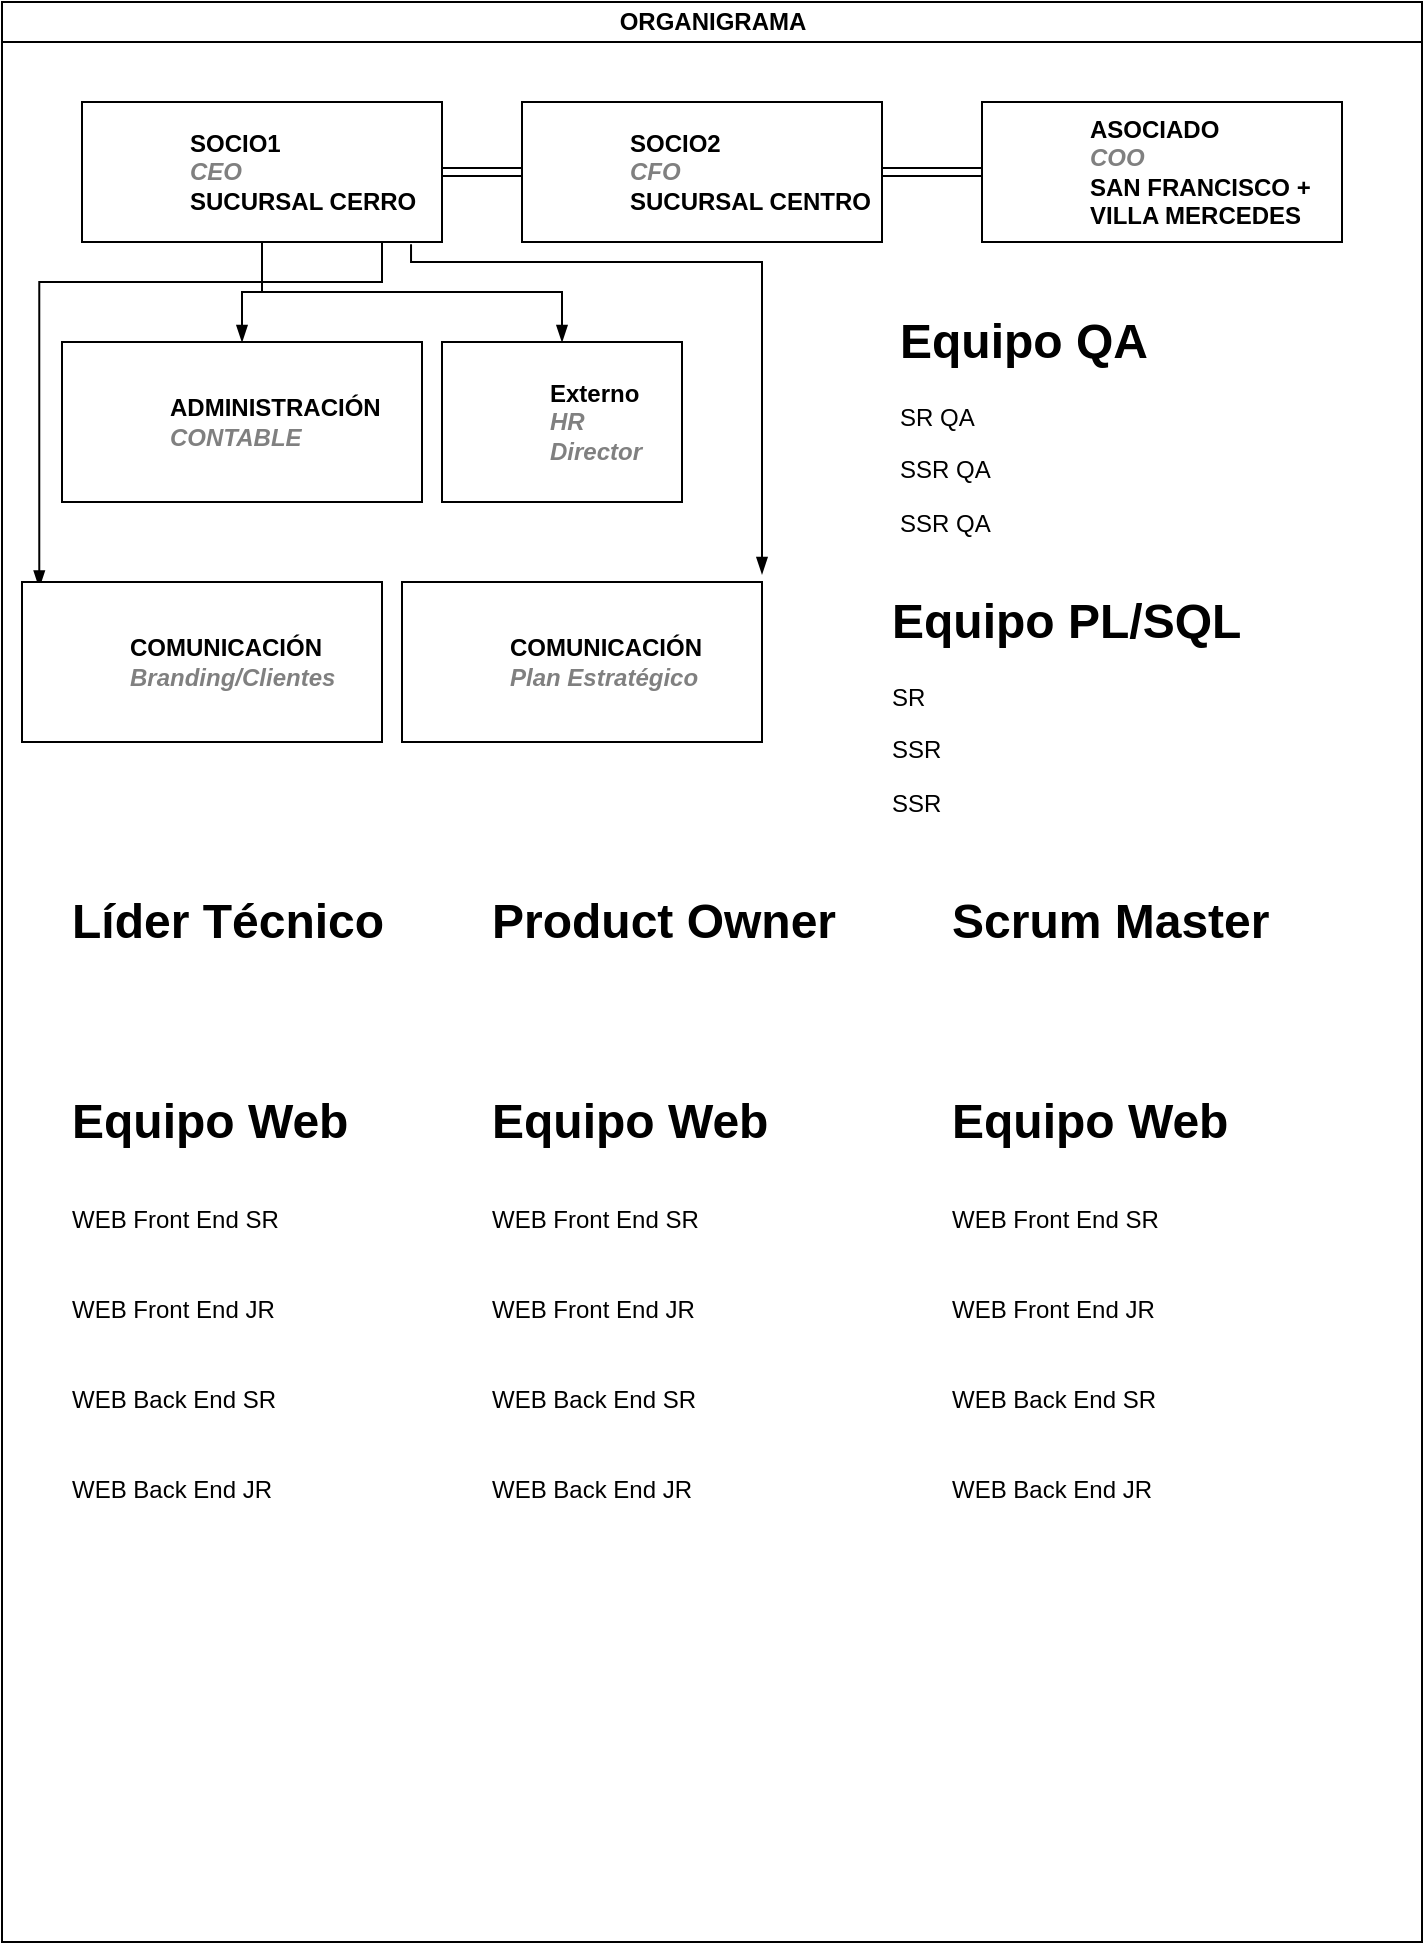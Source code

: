 <mxfile version="13.1.3" type="device"><diagram id="prtHgNgQTEPvFCAcTncT" name="Page-1"><mxGraphModel dx="1736" dy="882" grid="1" gridSize="10" guides="1" tooltips="1" connect="1" arrows="1" fold="1" page="1" pageScale="1" pageWidth="827" pageHeight="1169" math="0" shadow="0"><root><mxCell id="0"/><mxCell id="1" parent="0"/><mxCell id="dNxyNK7c78bLwvsdeMH5-11" value="ORGANIGRAMA" style="swimlane;html=1;startSize=20;horizontal=1;containerType=tree;glass=0;" parent="1" vertex="1"><mxGeometry x="59" y="40" width="710" height="970" as="geometry"/></mxCell><mxCell id="DUt8O-Kt-FsmqLfSdmeK-2" style="edgeStyle=orthogonalEdgeStyle;shape=link;rounded=0;orthogonalLoop=1;jettySize=auto;html=1;exitX=1;exitY=0.5;exitDx=0;exitDy=0;entryX=0;entryY=0.5;entryDx=0;entryDy=0;" edge="1" parent="dNxyNK7c78bLwvsdeMH5-11" source="dNxyNK7c78bLwvsdeMH5-12" target="k6yIZP5BuBBd2jQvyThk-1"><mxGeometry relative="1" as="geometry"/></mxCell><UserObject label="SOCIO1&lt;br&gt;&lt;i style=&quot;color: gray&quot;&gt;CEO&lt;br&gt;&lt;/i&gt;SUCURSAL CERRO" name="Evan Miller" position="CFO" location="Office 1" email="me@example.com" placeholders="1" link="https://www.draw.io" id="dNxyNK7c78bLwvsdeMH5-12"><mxCell style="label;image=https://cdn3.iconfinder.com/data/icons/user-avatars-1/512/users-9-2-128.png;whiteSpace=wrap;html=1;rounded=0;glass=0;treeMoving=1;treeFolding=1;" parent="dNxyNK7c78bLwvsdeMH5-11" vertex="1"><mxGeometry x="40" y="50" width="180" height="70" as="geometry"/></mxCell></UserObject><mxCell id="dNxyNK7c78bLwvsdeMH5-13" value="" style="endArrow=blockThin;endFill=1;fontSize=11;edgeStyle=elbowEdgeStyle;elbow=vertical;rounded=0;" parent="dNxyNK7c78bLwvsdeMH5-11" source="dNxyNK7c78bLwvsdeMH5-12" target="dNxyNK7c78bLwvsdeMH5-14" edge="1"><mxGeometry relative="1" as="geometry"/></mxCell><UserObject label="ADMINISTRACIÓN&lt;br&gt;&lt;i style=&quot;color: gray&quot;&gt;CONTABLE&lt;/i&gt;" name="Edward Morrison" position="Brand Manager" location="Office 2" email="me@example.com" placeholders="1" link="https://www.draw.io" id="dNxyNK7c78bLwvsdeMH5-14"><mxCell style="label;image=https://cdn3.iconfinder.com/data/icons/user-avatars-1/512/users-10-3-128.png;whiteSpace=wrap;html=1;rounded=0;glass=0;treeFolding=1;treeMoving=1;" parent="dNxyNK7c78bLwvsdeMH5-11" vertex="1"><mxGeometry x="30" y="170" width="180" height="80" as="geometry"/></mxCell></UserObject><mxCell id="dNxyNK7c78bLwvsdeMH5-15" value="" style="endArrow=blockThin;endFill=1;fontSize=11;edgeStyle=elbowEdgeStyle;elbow=vertical;rounded=0;" parent="dNxyNK7c78bLwvsdeMH5-11" source="dNxyNK7c78bLwvsdeMH5-12" target="dNxyNK7c78bLwvsdeMH5-16" edge="1"><mxGeometry relative="1" as="geometry"/></mxCell><mxCell id="dNxyNK7c78bLwvsdeMH5-17" value="" style="endArrow=blockThin;endFill=1;fontSize=11;edgeStyle=elbowEdgeStyle;elbow=vertical;rounded=0;entryX=0.048;entryY=0.035;entryDx=0;entryDy=0;entryPerimeter=0;" parent="dNxyNK7c78bLwvsdeMH5-11" source="dNxyNK7c78bLwvsdeMH5-12" target="dNxyNK7c78bLwvsdeMH5-18" edge="1"><mxGeometry relative="1" as="geometry"><mxPoint x="20" y="330" as="targetPoint"/><Array as="points"><mxPoint x="190" y="140"/></Array></mxGeometry></mxCell><UserObject label="COMUNICACIÓN&lt;br&gt;&lt;font color=&quot;#808080&quot;&gt;&lt;i&gt;Branding/Clientes&lt;/i&gt;&lt;/font&gt;" name="Ron Donovan" position="System Admin" location="Office 3" email="me@example.com" placeholders="1" link="https://www.draw.io" id="dNxyNK7c78bLwvsdeMH5-18"><mxCell style="label;image=https://cdn3.iconfinder.com/data/icons/user-avatars-1/512/users-2-128.png;whiteSpace=wrap;html=1;rounded=0;glass=0;" parent="dNxyNK7c78bLwvsdeMH5-11" vertex="1"><mxGeometry x="10" y="290" width="180" height="80" as="geometry"/></mxCell></UserObject><mxCell id="DUt8O-Kt-FsmqLfSdmeK-3" style="edgeStyle=orthogonalEdgeStyle;shape=link;rounded=0;orthogonalLoop=1;jettySize=auto;html=1;exitX=1;exitY=0.5;exitDx=0;exitDy=0;entryX=0;entryY=0.5;entryDx=0;entryDy=0;" edge="1" parent="dNxyNK7c78bLwvsdeMH5-11" source="k6yIZP5BuBBd2jQvyThk-1" target="k6yIZP5BuBBd2jQvyThk-2"><mxGeometry relative="1" as="geometry"/></mxCell><UserObject label="SOCIO2&lt;br&gt;&lt;i style=&quot;color: gray&quot;&gt;CFO&lt;br&gt;&lt;/i&gt;SUCURSAL CENTRO" name="Evan Miller" position="CFO" location="Office 1" email="me@example.com" placeholders="1" link="https://www.draw.io" id="k6yIZP5BuBBd2jQvyThk-1"><mxCell style="label;image=https://cdn3.iconfinder.com/data/icons/user-avatars-1/512/users-9-2-128.png;whiteSpace=wrap;html=1;rounded=0;glass=0;treeMoving=1;treeFolding=1;" vertex="1" parent="dNxyNK7c78bLwvsdeMH5-11"><mxGeometry x="260" y="50" width="180" height="70" as="geometry"/></mxCell></UserObject><UserObject label="ASOCIADO&lt;br&gt;&lt;i style=&quot;color: gray&quot;&gt;COO&lt;br&gt;&lt;/i&gt;SAN FRANCISCO + VILLA MERCEDES" name="Evan Miller" position="CFO" location="Office 1" email="me@example.com" placeholders="1" link="https://www.draw.io" id="k6yIZP5BuBBd2jQvyThk-2"><mxCell style="label;image=https://cdn3.iconfinder.com/data/icons/user-avatars-1/512/users-9-2-128.png;whiteSpace=wrap;html=1;rounded=0;glass=0;treeMoving=1;treeFolding=1;" vertex="1" parent="dNxyNK7c78bLwvsdeMH5-11"><mxGeometry x="490" y="50" width="180" height="70" as="geometry"/></mxCell></UserObject><UserObject label="COMUNICACIÓN&lt;br&gt;&lt;i style=&quot;color: gray&quot;&gt;Plan Estratégico&lt;/i&gt;" name="Tessa Valet" position="HR Director" location="Office 4" email="me@example.com" placeholders="1" link="https://www.draw.io" id="k6yIZP5BuBBd2jQvyThk-5"><mxCell style="label;image=https://cdn3.iconfinder.com/data/icons/user-avatars-1/512/users-3-128.png;whiteSpace=wrap;html=1;rounded=0;glass=0;treeFolding=1;treeMoving=1;" vertex="1" parent="dNxyNK7c78bLwvsdeMH5-11"><mxGeometry x="200" y="290" width="180" height="80" as="geometry"/></mxCell></UserObject><mxCell id="DUt8O-Kt-FsmqLfSdmeK-1" value="" style="endArrow=blockThin;endFill=1;fontSize=11;edgeStyle=elbowEdgeStyle;elbow=vertical;rounded=0;exitX=0.914;exitY=1.016;exitDx=0;exitDy=0;exitPerimeter=0;" edge="1" parent="dNxyNK7c78bLwvsdeMH5-11" source="dNxyNK7c78bLwvsdeMH5-12"><mxGeometry relative="1" as="geometry"><mxPoint x="444" y="140" as="sourcePoint"/><mxPoint x="380" y="286" as="targetPoint"/><Array as="points"><mxPoint x="300" y="130"/><mxPoint x="290" y="130"/></Array></mxGeometry></mxCell><UserObject label="Externo&lt;br&gt;&lt;i style=&quot;color: gray&quot;&gt;%position%&lt;/i&gt;" name="Tessa Valet" position="HR Director" location="Office 4" email="me@example.com" placeholders="1" link="https://www.draw.io" id="dNxyNK7c78bLwvsdeMH5-16"><mxCell style="label;image=https://cdn3.iconfinder.com/data/icons/user-avatars-1/512/users-3-128.png;whiteSpace=wrap;html=1;rounded=0;glass=0;treeFolding=1;treeMoving=1;" parent="dNxyNK7c78bLwvsdeMH5-11" vertex="1"><mxGeometry x="220" y="170" width="120" height="80" as="geometry"/></mxCell></UserObject><mxCell id="DUt8O-Kt-FsmqLfSdmeK-33" value="&lt;h1&gt;Equipo PL/SQL&lt;/h1&gt;&lt;p&gt;SR&amp;nbsp;&lt;/p&gt;&lt;p&gt;SSR&amp;nbsp;&lt;/p&gt;&lt;p&gt;SSR&amp;nbsp;&lt;br&gt;&lt;/p&gt;" style="text;html=1;strokeColor=none;fillColor=none;spacing=5;spacingTop=-20;whiteSpace=wrap;overflow=hidden;rounded=0;" vertex="1" parent="dNxyNK7c78bLwvsdeMH5-11"><mxGeometry x="440" y="290" width="190" height="120" as="geometry"/></mxCell><mxCell id="DUt8O-Kt-FsmqLfSdmeK-34" value="&lt;h1&gt;Equipo QA&lt;/h1&gt;&lt;p&gt;SR QA&lt;/p&gt;&lt;p&gt;SSR QA&lt;/p&gt;&lt;p&gt;SSR QA&lt;br&gt;&lt;/p&gt;" style="text;html=1;strokeColor=none;fillColor=none;spacing=5;spacingTop=-20;whiteSpace=wrap;overflow=hidden;rounded=0;" vertex="1" parent="dNxyNK7c78bLwvsdeMH5-11"><mxGeometry x="444" y="150" width="190" height="120" as="geometry"/></mxCell><mxCell id="DUt8O-Kt-FsmqLfSdmeK-38" value="&lt;h1&gt;Líder Técnico&lt;/h1&gt;&lt;p&gt;&lt;br&gt;&lt;/p&gt;" style="text;html=1;strokeColor=none;fillColor=none;spacing=5;spacingTop=-20;whiteSpace=wrap;overflow=hidden;rounded=0;" vertex="1" parent="dNxyNK7c78bLwvsdeMH5-11"><mxGeometry x="30" y="440" width="190" height="40" as="geometry"/></mxCell><mxCell id="DUt8O-Kt-FsmqLfSdmeK-39" value="&lt;h1&gt;Product Owner&lt;/h1&gt;" style="text;html=1;strokeColor=none;fillColor=none;spacing=5;spacingTop=-20;whiteSpace=wrap;overflow=hidden;rounded=0;" vertex="1" parent="dNxyNK7c78bLwvsdeMH5-11"><mxGeometry x="240" y="440" width="190" height="40" as="geometry"/></mxCell><mxCell id="DUt8O-Kt-FsmqLfSdmeK-40" value="&lt;h1&gt;Scrum Master&lt;/h1&gt;" style="text;html=1;strokeColor=none;fillColor=none;spacing=5;spacingTop=-20;whiteSpace=wrap;overflow=hidden;rounded=0;" vertex="1" parent="dNxyNK7c78bLwvsdeMH5-11"><mxGeometry x="470" y="440" width="190" height="40" as="geometry"/></mxCell><mxCell id="DUt8O-Kt-FsmqLfSdmeK-41" value="&lt;h1&gt;&lt;span&gt;Equipo Web&lt;/span&gt;&lt;/h1&gt;&lt;h1&gt;&lt;span style=&quot;font-size: 12px ; font-weight: normal&quot;&gt;WEB Front End SR&lt;/span&gt;&lt;br&gt;&lt;/h1&gt;&lt;div&gt;&lt;h1&gt;&lt;span style=&quot;font-size: 12px ; font-weight: normal&quot;&gt;WEB Front End JR&lt;/span&gt;&lt;/h1&gt;&lt;/div&gt;&lt;div&gt;&lt;h1&gt;&lt;span style=&quot;font-size: 12px ; font-weight: normal&quot;&gt;WEB Back End SR&lt;/span&gt;&lt;/h1&gt;&lt;/div&gt;&lt;div&gt;&lt;h1&gt;&lt;span style=&quot;font-size: 12px ; font-weight: normal&quot;&gt;WEB Back End JR&lt;/span&gt;&lt;/h1&gt;&lt;/div&gt;" style="text;html=1;strokeColor=none;fillColor=none;spacing=5;spacingTop=-20;whiteSpace=wrap;overflow=hidden;rounded=0;" vertex="1" parent="dNxyNK7c78bLwvsdeMH5-11"><mxGeometry x="30" y="540" width="190" height="220" as="geometry"/></mxCell><mxCell id="DUt8O-Kt-FsmqLfSdmeK-42" value="&lt;h1&gt;&lt;span&gt;Equipo Web&lt;/span&gt;&lt;/h1&gt;&lt;h1&gt;&lt;span style=&quot;font-size: 12px ; font-weight: normal&quot;&gt;WEB Front End SR&lt;/span&gt;&lt;br&gt;&lt;/h1&gt;&lt;div&gt;&lt;h1&gt;&lt;span style=&quot;font-size: 12px ; font-weight: normal&quot;&gt;WEB Front End JR&lt;/span&gt;&lt;/h1&gt;&lt;/div&gt;&lt;div&gt;&lt;h1&gt;&lt;span style=&quot;font-size: 12px ; font-weight: normal&quot;&gt;WEB Back End SR&lt;/span&gt;&lt;/h1&gt;&lt;/div&gt;&lt;div&gt;&lt;h1&gt;&lt;span style=&quot;font-size: 12px ; font-weight: normal&quot;&gt;WEB Back End JR&lt;/span&gt;&lt;/h1&gt;&lt;/div&gt;" style="text;html=1;strokeColor=none;fillColor=none;spacing=5;spacingTop=-20;whiteSpace=wrap;overflow=hidden;rounded=0;" vertex="1" parent="dNxyNK7c78bLwvsdeMH5-11"><mxGeometry x="240" y="540" width="190" height="220" as="geometry"/></mxCell><mxCell id="DUt8O-Kt-FsmqLfSdmeK-43" value="&lt;h1&gt;&lt;span&gt;Equipo Web&lt;/span&gt;&lt;/h1&gt;&lt;h1&gt;&lt;span style=&quot;font-size: 12px ; font-weight: normal&quot;&gt;WEB Front End SR&lt;/span&gt;&lt;br&gt;&lt;/h1&gt;&lt;div&gt;&lt;h1&gt;&lt;span style=&quot;font-size: 12px ; font-weight: normal&quot;&gt;WEB Front End JR&lt;/span&gt;&lt;/h1&gt;&lt;/div&gt;&lt;div&gt;&lt;h1&gt;&lt;span style=&quot;font-size: 12px ; font-weight: normal&quot;&gt;WEB Back End SR&lt;/span&gt;&lt;/h1&gt;&lt;/div&gt;&lt;div&gt;&lt;h1&gt;&lt;span style=&quot;font-size: 12px ; font-weight: normal&quot;&gt;WEB Back End JR&lt;/span&gt;&lt;/h1&gt;&lt;/div&gt;" style="text;html=1;strokeColor=none;fillColor=none;spacing=5;spacingTop=-20;whiteSpace=wrap;overflow=hidden;rounded=0;" vertex="1" parent="dNxyNK7c78bLwvsdeMH5-11"><mxGeometry x="470" y="540" width="190" height="220" as="geometry"/></mxCell></root></mxGraphModel></diagram></mxfile>
